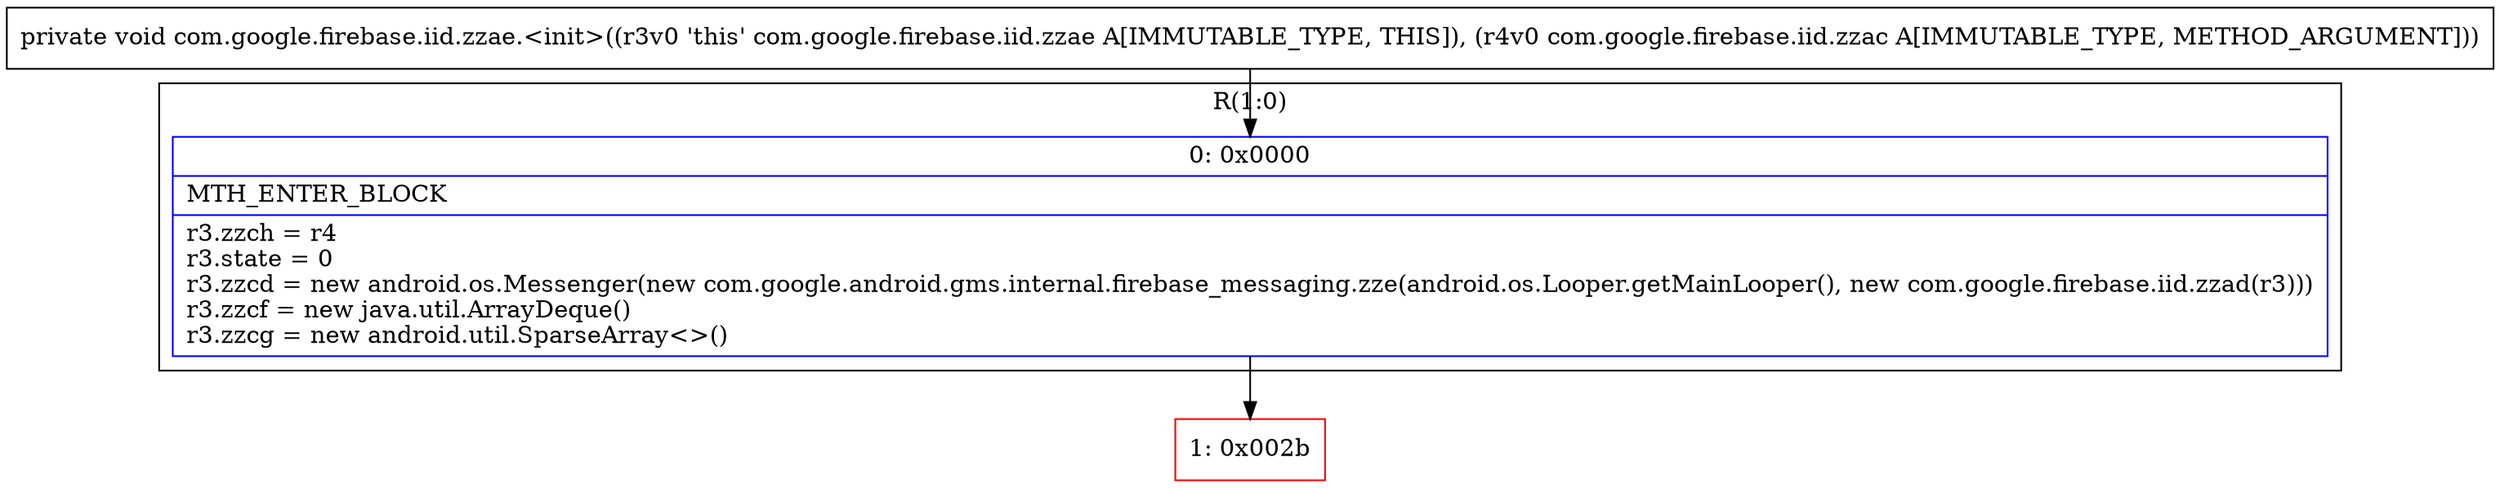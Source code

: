 digraph "CFG forcom.google.firebase.iid.zzae.\<init\>(Lcom\/google\/firebase\/iid\/zzac;)V" {
subgraph cluster_Region_466719847 {
label = "R(1:0)";
node [shape=record,color=blue];
Node_0 [shape=record,label="{0\:\ 0x0000|MTH_ENTER_BLOCK\l|r3.zzch = r4\lr3.state = 0\lr3.zzcd = new android.os.Messenger(new com.google.android.gms.internal.firebase_messaging.zze(android.os.Looper.getMainLooper(), new com.google.firebase.iid.zzad(r3)))\lr3.zzcf = new java.util.ArrayDeque()\lr3.zzcg = new android.util.SparseArray\<\>()\l}"];
}
Node_1 [shape=record,color=red,label="{1\:\ 0x002b}"];
MethodNode[shape=record,label="{private void com.google.firebase.iid.zzae.\<init\>((r3v0 'this' com.google.firebase.iid.zzae A[IMMUTABLE_TYPE, THIS]), (r4v0 com.google.firebase.iid.zzac A[IMMUTABLE_TYPE, METHOD_ARGUMENT])) }"];
MethodNode -> Node_0;
Node_0 -> Node_1;
}

